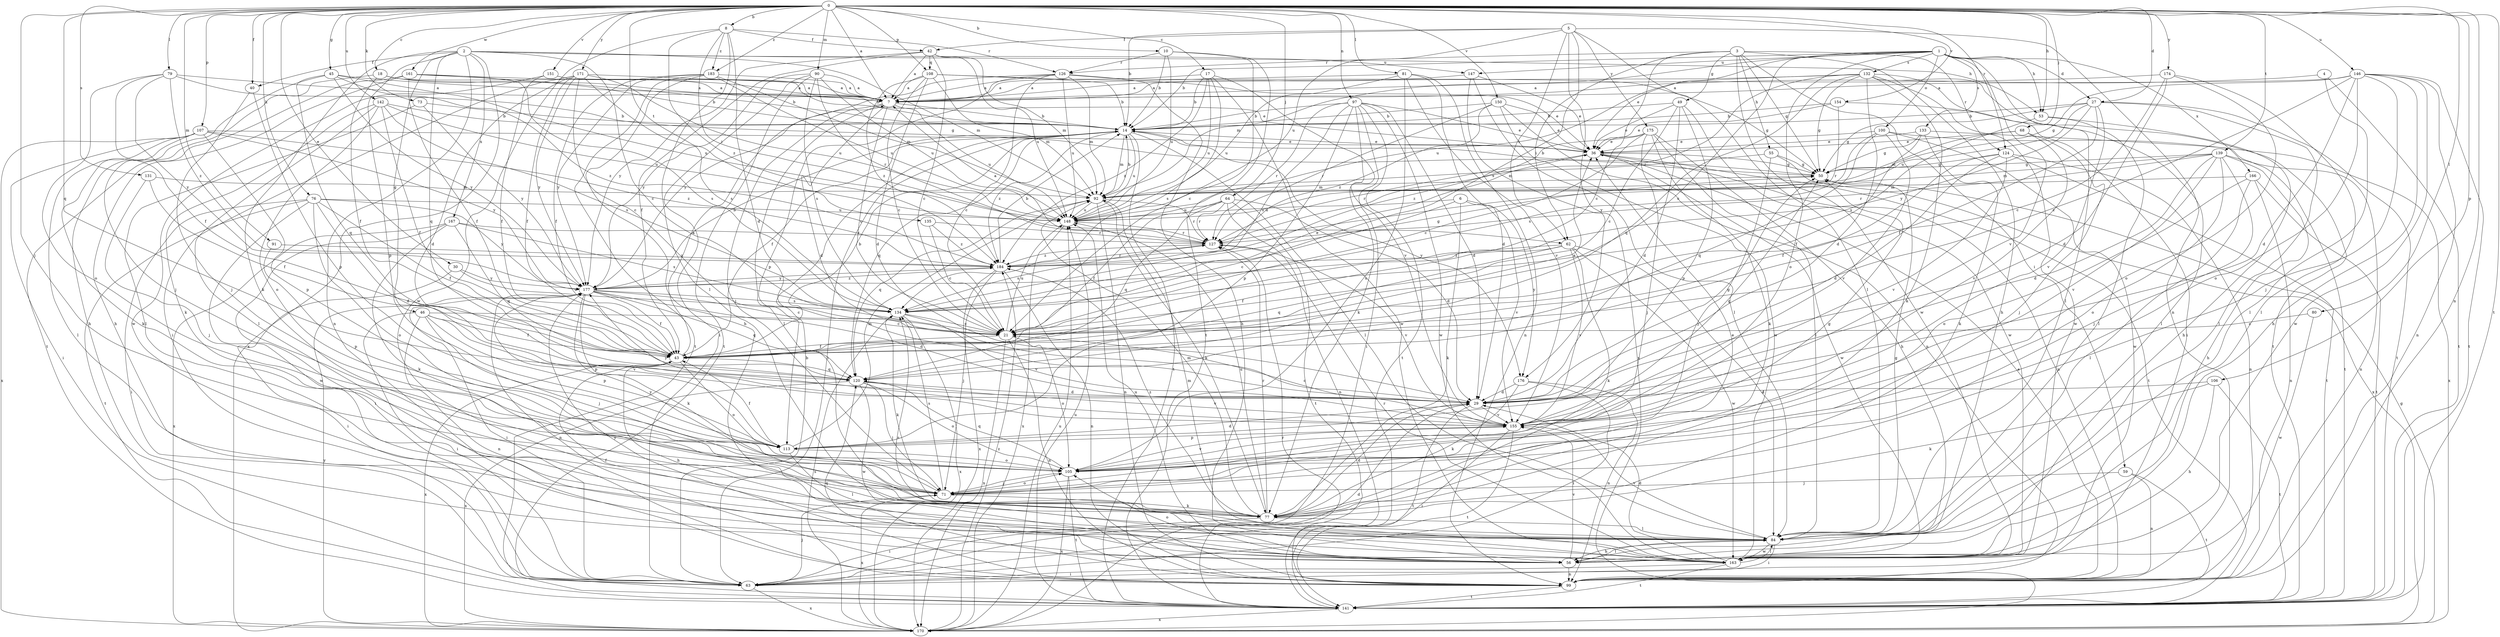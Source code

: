 strict digraph  {
0;
1;
2;
3;
4;
5;
6;
7;
8;
10;
14;
17;
18;
21;
27;
29;
30;
36;
40;
42;
43;
45;
46;
49;
50;
53;
55;
56;
59;
62;
63;
64;
68;
71;
73;
76;
77;
79;
80;
81;
84;
90;
91;
92;
97;
99;
100;
105;
106;
107;
108;
113;
120;
124;
126;
127;
131;
132;
133;
134;
135;
139;
141;
142;
146;
147;
148;
150;
151;
154;
155;
161;
163;
166;
167;
170;
171;
174;
175;
176;
177;
183;
184;
0 -> 7  [label=a];
0 -> 8  [label=b];
0 -> 10  [label=b];
0 -> 17  [label=c];
0 -> 18  [label=c];
0 -> 27  [label=d];
0 -> 30  [label=e];
0 -> 40  [label=f];
0 -> 45  [label=g];
0 -> 53  [label=h];
0 -> 64  [label=j];
0 -> 68  [label=j];
0 -> 71  [label=j];
0 -> 73  [label=k];
0 -> 76  [label=k];
0 -> 79  [label=l];
0 -> 80  [label=l];
0 -> 81  [label=l];
0 -> 90  [label=m];
0 -> 91  [label=m];
0 -> 97  [label=n];
0 -> 99  [label=n];
0 -> 106  [label=p];
0 -> 107  [label=p];
0 -> 108  [label=p];
0 -> 120  [label=q];
0 -> 124  [label=r];
0 -> 131  [label=s];
0 -> 135  [label=t];
0 -> 139  [label=t];
0 -> 141  [label=t];
0 -> 142  [label=u];
0 -> 146  [label=u];
0 -> 150  [label=v];
0 -> 151  [label=v];
0 -> 154  [label=v];
0 -> 161  [label=w];
0 -> 171  [label=y];
0 -> 174  [label=y];
0 -> 183  [label=z];
1 -> 14  [label=b];
1 -> 21  [label=c];
1 -> 27  [label=d];
1 -> 36  [label=e];
1 -> 53  [label=h];
1 -> 84  [label=l];
1 -> 92  [label=m];
1 -> 100  [label=o];
1 -> 105  [label=o];
1 -> 132  [label=s];
1 -> 133  [label=s];
1 -> 147  [label=u];
1 -> 155  [label=v];
1 -> 166  [label=x];
2 -> 21  [label=c];
2 -> 40  [label=f];
2 -> 46  [label=g];
2 -> 53  [label=h];
2 -> 77  [label=k];
2 -> 92  [label=m];
2 -> 99  [label=n];
2 -> 113  [label=p];
2 -> 120  [label=q];
2 -> 147  [label=u];
2 -> 167  [label=x];
2 -> 170  [label=x];
3 -> 21  [label=c];
3 -> 49  [label=g];
3 -> 50  [label=g];
3 -> 55  [label=h];
3 -> 56  [label=h];
3 -> 59  [label=i];
3 -> 62  [label=i];
3 -> 124  [label=r];
3 -> 126  [label=r];
3 -> 163  [label=w];
4 -> 7  [label=a];
4 -> 84  [label=l];
4 -> 141  [label=t];
5 -> 14  [label=b];
5 -> 42  [label=f];
5 -> 62  [label=i];
5 -> 84  [label=l];
5 -> 99  [label=n];
5 -> 134  [label=s];
5 -> 148  [label=u];
5 -> 175  [label=y];
5 -> 176  [label=y];
6 -> 21  [label=c];
6 -> 77  [label=k];
6 -> 148  [label=u];
6 -> 155  [label=v];
6 -> 176  [label=y];
7 -> 14  [label=b];
7 -> 21  [label=c];
7 -> 29  [label=d];
7 -> 71  [label=j];
7 -> 84  [label=l];
7 -> 148  [label=u];
8 -> 29  [label=d];
8 -> 42  [label=f];
8 -> 62  [label=i];
8 -> 84  [label=l];
8 -> 126  [label=r];
8 -> 163  [label=w];
8 -> 183  [label=z];
8 -> 184  [label=z];
10 -> 14  [label=b];
10 -> 21  [label=c];
10 -> 126  [label=r];
10 -> 141  [label=t];
10 -> 148  [label=u];
14 -> 36  [label=e];
14 -> 43  [label=f];
14 -> 63  [label=i];
14 -> 84  [label=l];
14 -> 92  [label=m];
14 -> 120  [label=q];
14 -> 141  [label=t];
14 -> 148  [label=u];
14 -> 176  [label=y];
14 -> 184  [label=z];
17 -> 7  [label=a];
17 -> 14  [label=b];
17 -> 134  [label=s];
17 -> 148  [label=u];
17 -> 155  [label=v];
17 -> 163  [label=w];
17 -> 184  [label=z];
18 -> 7  [label=a];
18 -> 14  [label=b];
18 -> 36  [label=e];
18 -> 43  [label=f];
18 -> 71  [label=j];
21 -> 43  [label=f];
21 -> 99  [label=n];
21 -> 105  [label=o];
21 -> 148  [label=u];
21 -> 170  [label=x];
27 -> 14  [label=b];
27 -> 43  [label=f];
27 -> 50  [label=g];
27 -> 84  [label=l];
27 -> 141  [label=t];
27 -> 148  [label=u];
27 -> 155  [label=v];
27 -> 177  [label=y];
29 -> 50  [label=g];
29 -> 141  [label=t];
29 -> 155  [label=v];
30 -> 63  [label=i];
30 -> 134  [label=s];
30 -> 177  [label=y];
36 -> 50  [label=g];
36 -> 99  [label=n];
36 -> 127  [label=r];
36 -> 141  [label=t];
36 -> 163  [label=w];
40 -> 71  [label=j];
40 -> 113  [label=p];
42 -> 7  [label=a];
42 -> 21  [label=c];
42 -> 43  [label=f];
42 -> 92  [label=m];
42 -> 148  [label=u];
42 -> 177  [label=y];
42 -> 108  [label=q];
43 -> 7  [label=a];
43 -> 14  [label=b];
43 -> 36  [label=e];
43 -> 56  [label=h];
43 -> 105  [label=o];
43 -> 120  [label=q];
43 -> 170  [label=x];
45 -> 7  [label=a];
45 -> 56  [label=h];
45 -> 120  [label=q];
45 -> 148  [label=u];
45 -> 177  [label=y];
45 -> 184  [label=z];
46 -> 21  [label=c];
46 -> 43  [label=f];
46 -> 63  [label=i];
46 -> 71  [label=j];
46 -> 99  [label=n];
46 -> 113  [label=p];
46 -> 155  [label=v];
49 -> 14  [label=b];
49 -> 21  [label=c];
49 -> 29  [label=d];
49 -> 36  [label=e];
49 -> 113  [label=p];
49 -> 163  [label=w];
50 -> 14  [label=b];
50 -> 92  [label=m];
53 -> 56  [label=h];
53 -> 84  [label=l];
53 -> 134  [label=s];
55 -> 50  [label=g];
55 -> 71  [label=j];
55 -> 92  [label=m];
55 -> 170  [label=x];
56 -> 43  [label=f];
56 -> 84  [label=l];
56 -> 99  [label=n];
56 -> 105  [label=o];
56 -> 148  [label=u];
56 -> 155  [label=v];
59 -> 71  [label=j];
59 -> 99  [label=n];
59 -> 141  [label=t];
62 -> 43  [label=f];
62 -> 77  [label=k];
62 -> 84  [label=l];
62 -> 120  [label=q];
62 -> 155  [label=v];
62 -> 163  [label=w];
62 -> 184  [label=z];
63 -> 14  [label=b];
63 -> 29  [label=d];
63 -> 71  [label=j];
63 -> 170  [label=x];
64 -> 29  [label=d];
64 -> 43  [label=f];
64 -> 99  [label=n];
64 -> 120  [label=q];
64 -> 127  [label=r];
64 -> 141  [label=t];
64 -> 148  [label=u];
68 -> 36  [label=e];
68 -> 71  [label=j];
68 -> 92  [label=m];
68 -> 155  [label=v];
71 -> 77  [label=k];
71 -> 105  [label=o];
71 -> 134  [label=s];
71 -> 170  [label=x];
71 -> 177  [label=y];
73 -> 14  [label=b];
73 -> 84  [label=l];
73 -> 177  [label=y];
76 -> 29  [label=d];
76 -> 43  [label=f];
76 -> 63  [label=i];
76 -> 105  [label=o];
76 -> 141  [label=t];
76 -> 148  [label=u];
76 -> 163  [label=w];
76 -> 177  [label=y];
77 -> 29  [label=d];
77 -> 36  [label=e];
77 -> 63  [label=i];
77 -> 84  [label=l];
77 -> 92  [label=m];
77 -> 127  [label=r];
77 -> 148  [label=u];
77 -> 184  [label=z];
79 -> 7  [label=a];
79 -> 43  [label=f];
79 -> 50  [label=g];
79 -> 105  [label=o];
79 -> 177  [label=y];
79 -> 184  [label=z];
80 -> 21  [label=c];
80 -> 163  [label=w];
81 -> 7  [label=a];
81 -> 29  [label=d];
81 -> 99  [label=n];
81 -> 105  [label=o];
81 -> 148  [label=u];
81 -> 155  [label=v];
84 -> 50  [label=g];
84 -> 56  [label=h];
84 -> 63  [label=i];
84 -> 155  [label=v];
84 -> 163  [label=w];
90 -> 7  [label=a];
90 -> 63  [label=i];
90 -> 127  [label=r];
90 -> 134  [label=s];
90 -> 141  [label=t];
90 -> 148  [label=u];
90 -> 177  [label=y];
91 -> 113  [label=p];
91 -> 184  [label=z];
92 -> 14  [label=b];
92 -> 77  [label=k];
92 -> 99  [label=n];
92 -> 120  [label=q];
92 -> 127  [label=r];
92 -> 148  [label=u];
97 -> 14  [label=b];
97 -> 29  [label=d];
97 -> 36  [label=e];
97 -> 63  [label=i];
97 -> 77  [label=k];
97 -> 113  [label=p];
97 -> 127  [label=r];
97 -> 134  [label=s];
97 -> 141  [label=t];
97 -> 163  [label=w];
99 -> 36  [label=e];
99 -> 120  [label=q];
99 -> 141  [label=t];
99 -> 177  [label=y];
100 -> 36  [label=e];
100 -> 120  [label=q];
100 -> 134  [label=s];
100 -> 155  [label=v];
100 -> 163  [label=w];
100 -> 170  [label=x];
105 -> 50  [label=g];
105 -> 71  [label=j];
105 -> 120  [label=q];
105 -> 141  [label=t];
105 -> 155  [label=v];
105 -> 170  [label=x];
106 -> 29  [label=d];
106 -> 56  [label=h];
106 -> 77  [label=k];
106 -> 141  [label=t];
107 -> 36  [label=e];
107 -> 63  [label=i];
107 -> 77  [label=k];
107 -> 84  [label=l];
107 -> 113  [label=p];
107 -> 170  [label=x];
107 -> 177  [label=y];
107 -> 184  [label=z];
108 -> 7  [label=a];
108 -> 14  [label=b];
108 -> 21  [label=c];
108 -> 29  [label=d];
108 -> 36  [label=e];
108 -> 92  [label=m];
108 -> 184  [label=z];
113 -> 29  [label=d];
113 -> 43  [label=f];
113 -> 84  [label=l];
113 -> 92  [label=m];
113 -> 105  [label=o];
120 -> 29  [label=d];
120 -> 71  [label=j];
120 -> 105  [label=o];
120 -> 155  [label=v];
120 -> 163  [label=w];
120 -> 170  [label=x];
124 -> 29  [label=d];
124 -> 43  [label=f];
124 -> 50  [label=g];
124 -> 99  [label=n];
124 -> 141  [label=t];
124 -> 155  [label=v];
126 -> 7  [label=a];
126 -> 21  [label=c];
126 -> 50  [label=g];
126 -> 56  [label=h];
126 -> 92  [label=m];
126 -> 113  [label=p];
126 -> 148  [label=u];
126 -> 177  [label=y];
127 -> 7  [label=a];
127 -> 134  [label=s];
127 -> 155  [label=v];
127 -> 184  [label=z];
131 -> 43  [label=f];
131 -> 71  [label=j];
131 -> 92  [label=m];
132 -> 7  [label=a];
132 -> 29  [label=d];
132 -> 50  [label=g];
132 -> 63  [label=i];
132 -> 77  [label=k];
132 -> 120  [label=q];
132 -> 127  [label=r];
132 -> 141  [label=t];
132 -> 148  [label=u];
132 -> 163  [label=w];
133 -> 36  [label=e];
133 -> 43  [label=f];
133 -> 50  [label=g];
133 -> 77  [label=k];
133 -> 141  [label=t];
134 -> 21  [label=c];
134 -> 36  [label=e];
134 -> 77  [label=k];
134 -> 155  [label=v];
134 -> 170  [label=x];
135 -> 21  [label=c];
135 -> 127  [label=r];
135 -> 184  [label=z];
139 -> 29  [label=d];
139 -> 50  [label=g];
139 -> 56  [label=h];
139 -> 71  [label=j];
139 -> 92  [label=m];
139 -> 99  [label=n];
139 -> 105  [label=o];
139 -> 127  [label=r];
139 -> 155  [label=v];
141 -> 148  [label=u];
141 -> 170  [label=x];
142 -> 14  [label=b];
142 -> 43  [label=f];
142 -> 77  [label=k];
142 -> 84  [label=l];
142 -> 105  [label=o];
142 -> 134  [label=s];
142 -> 148  [label=u];
146 -> 7  [label=a];
146 -> 21  [label=c];
146 -> 29  [label=d];
146 -> 50  [label=g];
146 -> 56  [label=h];
146 -> 71  [label=j];
146 -> 99  [label=n];
146 -> 105  [label=o];
146 -> 141  [label=t];
146 -> 163  [label=w];
147 -> 7  [label=a];
147 -> 36  [label=e];
147 -> 84  [label=l];
147 -> 170  [label=x];
148 -> 127  [label=r];
148 -> 170  [label=x];
150 -> 14  [label=b];
150 -> 36  [label=e];
150 -> 99  [label=n];
150 -> 127  [label=r];
150 -> 163  [label=w];
150 -> 184  [label=z];
151 -> 7  [label=a];
151 -> 14  [label=b];
151 -> 43  [label=f];
151 -> 163  [label=w];
154 -> 14  [label=b];
154 -> 36  [label=e];
154 -> 84  [label=l];
154 -> 127  [label=r];
155 -> 21  [label=c];
155 -> 50  [label=g];
155 -> 63  [label=i];
155 -> 113  [label=p];
155 -> 141  [label=t];
155 -> 177  [label=y];
161 -> 7  [label=a];
161 -> 14  [label=b];
161 -> 43  [label=f];
161 -> 56  [label=h];
161 -> 134  [label=s];
161 -> 141  [label=t];
163 -> 29  [label=d];
163 -> 63  [label=i];
163 -> 84  [label=l];
163 -> 92  [label=m];
163 -> 127  [label=r];
163 -> 134  [label=s];
163 -> 141  [label=t];
166 -> 84  [label=l];
166 -> 92  [label=m];
166 -> 99  [label=n];
166 -> 105  [label=o];
166 -> 141  [label=t];
167 -> 63  [label=i];
167 -> 77  [label=k];
167 -> 120  [label=q];
167 -> 127  [label=r];
167 -> 134  [label=s];
167 -> 170  [label=x];
170 -> 50  [label=g];
170 -> 127  [label=r];
170 -> 134  [label=s];
170 -> 148  [label=u];
170 -> 177  [label=y];
170 -> 184  [label=z];
171 -> 7  [label=a];
171 -> 21  [label=c];
171 -> 29  [label=d];
171 -> 43  [label=f];
171 -> 63  [label=i];
171 -> 134  [label=s];
171 -> 148  [label=u];
171 -> 177  [label=y];
174 -> 7  [label=a];
174 -> 21  [label=c];
174 -> 29  [label=d];
174 -> 84  [label=l];
174 -> 105  [label=o];
175 -> 21  [label=c];
175 -> 36  [label=e];
175 -> 56  [label=h];
175 -> 71  [label=j];
175 -> 77  [label=k];
175 -> 84  [label=l];
175 -> 184  [label=z];
176 -> 29  [label=d];
176 -> 63  [label=i];
176 -> 77  [label=k];
176 -> 99  [label=n];
177 -> 14  [label=b];
177 -> 21  [label=c];
177 -> 29  [label=d];
177 -> 43  [label=f];
177 -> 63  [label=i];
177 -> 77  [label=k];
177 -> 99  [label=n];
177 -> 113  [label=p];
177 -> 120  [label=q];
177 -> 134  [label=s];
177 -> 184  [label=z];
183 -> 7  [label=a];
183 -> 43  [label=f];
183 -> 56  [label=h];
183 -> 92  [label=m];
183 -> 141  [label=t];
183 -> 148  [label=u];
183 -> 177  [label=y];
184 -> 14  [label=b];
184 -> 50  [label=g];
184 -> 71  [label=j];
184 -> 99  [label=n];
184 -> 127  [label=r];
184 -> 170  [label=x];
184 -> 177  [label=y];
}
